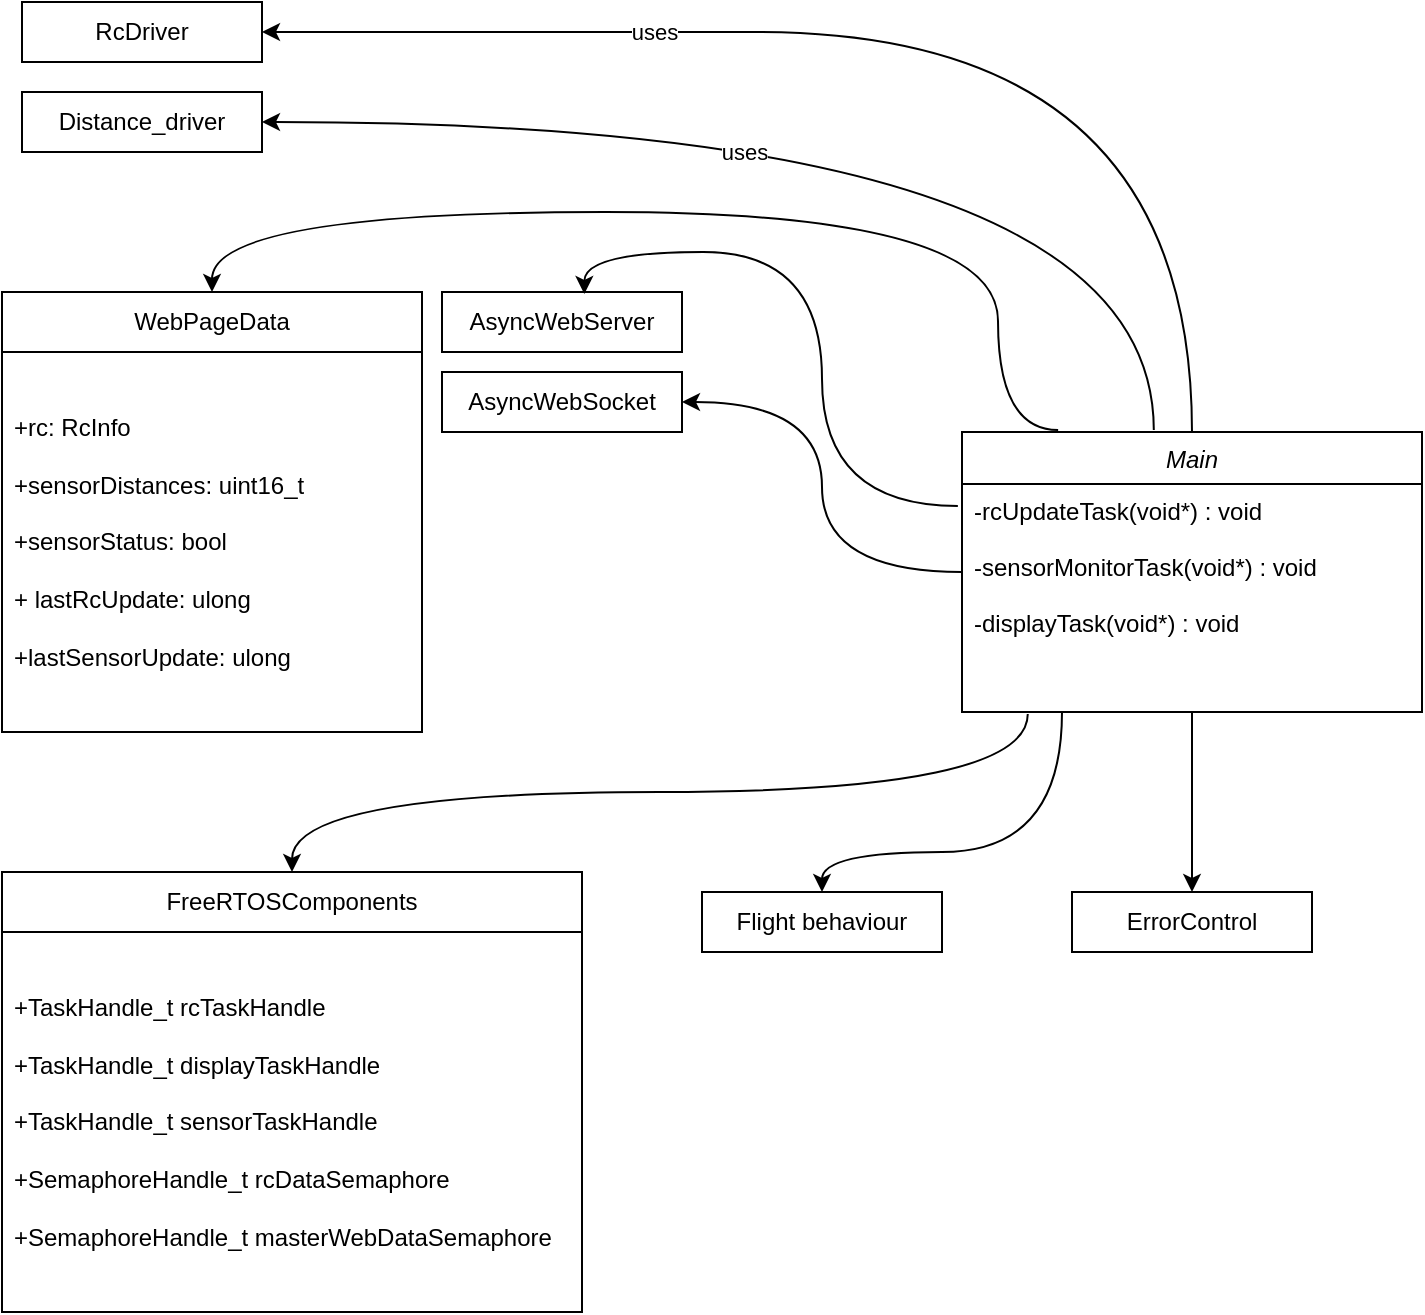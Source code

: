 <mxfile version="27.0.9">
  <diagram id="C5RBs43oDa-KdzZeNtuy" name="Page-1">
    <mxGraphModel dx="1188" dy="748" grid="1" gridSize="10" guides="1" tooltips="1" connect="1" arrows="1" fold="1" page="1" pageScale="1" pageWidth="827" pageHeight="1169" math="0" shadow="0">
      <root>
        <mxCell id="WIyWlLk6GJQsqaUBKTNV-0" />
        <mxCell id="WIyWlLk6GJQsqaUBKTNV-1" parent="WIyWlLk6GJQsqaUBKTNV-0" />
        <mxCell id="47tXQy5dyQaVrTZvzO9c-2" style="edgeStyle=orthogonalEdgeStyle;rounded=0;orthogonalLoop=1;jettySize=auto;html=1;entryX=1;entryY=0.5;entryDx=0;entryDy=0;curved=1;" edge="1" parent="WIyWlLk6GJQsqaUBKTNV-1" source="zkfFHV4jXpPFQw0GAbJ--0" target="47tXQy5dyQaVrTZvzO9c-0">
          <mxGeometry relative="1" as="geometry">
            <Array as="points">
              <mxPoint x="210" y="110" />
              <mxPoint x="210" y="110" />
            </Array>
          </mxGeometry>
        </mxCell>
        <mxCell id="47tXQy5dyQaVrTZvzO9c-4" value="uses" style="edgeLabel;html=1;align=center;verticalAlign=middle;resizable=0;points=[];" vertex="1" connectable="0" parent="47tXQy5dyQaVrTZvzO9c-2">
          <mxGeometry x="0.43" y="16" relative="1" as="geometry">
            <mxPoint x="6" y="-16" as="offset" />
          </mxGeometry>
        </mxCell>
        <mxCell id="47tXQy5dyQaVrTZvzO9c-3" style="edgeStyle=orthogonalEdgeStyle;rounded=0;orthogonalLoop=1;jettySize=auto;html=1;entryX=1;entryY=0.5;entryDx=0;entryDy=0;curved=1;exitX=0.417;exitY=-0.007;exitDx=0;exitDy=0;exitPerimeter=0;" edge="1" parent="WIyWlLk6GJQsqaUBKTNV-1" source="zkfFHV4jXpPFQw0GAbJ--0" target="47tXQy5dyQaVrTZvzO9c-1">
          <mxGeometry relative="1" as="geometry" />
        </mxCell>
        <mxCell id="47tXQy5dyQaVrTZvzO9c-5" value="uses" style="edgeLabel;html=1;align=center;verticalAlign=middle;resizable=0;points=[];" vertex="1" connectable="0" parent="47tXQy5dyQaVrTZvzO9c-3">
          <mxGeometry x="0.072" y="1" relative="1" as="geometry">
            <mxPoint x="-38" y="14" as="offset" />
          </mxGeometry>
        </mxCell>
        <mxCell id="47tXQy5dyQaVrTZvzO9c-10" style="edgeStyle=orthogonalEdgeStyle;rounded=0;orthogonalLoop=1;jettySize=auto;html=1;entryX=0.5;entryY=0;entryDx=0;entryDy=0;curved=1;exitX=0.209;exitY=-0.007;exitDx=0;exitDy=0;exitPerimeter=0;" edge="1" parent="WIyWlLk6GJQsqaUBKTNV-1" source="zkfFHV4jXpPFQw0GAbJ--0" target="47tXQy5dyQaVrTZvzO9c-6">
          <mxGeometry relative="1" as="geometry">
            <Array as="points">
              <mxPoint x="548" y="200" />
              <mxPoint x="155" y="200" />
            </Array>
          </mxGeometry>
        </mxCell>
        <mxCell id="47tXQy5dyQaVrTZvzO9c-14" style="edgeStyle=orthogonalEdgeStyle;rounded=0;orthogonalLoop=1;jettySize=auto;html=1;entryX=0.5;entryY=0;entryDx=0;entryDy=0;curved=1;exitX=0.143;exitY=1.009;exitDx=0;exitDy=0;exitPerimeter=0;" edge="1" parent="WIyWlLk6GJQsqaUBKTNV-1" source="zkfFHV4jXpPFQw0GAbJ--5" target="47tXQy5dyQaVrTZvzO9c-12">
          <mxGeometry relative="1" as="geometry" />
        </mxCell>
        <mxCell id="47tXQy5dyQaVrTZvzO9c-19" style="edgeStyle=orthogonalEdgeStyle;rounded=0;orthogonalLoop=1;jettySize=auto;html=1;entryX=1;entryY=0.5;entryDx=0;entryDy=0;curved=1;" edge="1" parent="WIyWlLk6GJQsqaUBKTNV-1" source="zkfFHV4jXpPFQw0GAbJ--0" target="47tXQy5dyQaVrTZvzO9c-17">
          <mxGeometry relative="1" as="geometry" />
        </mxCell>
        <mxCell id="47tXQy5dyQaVrTZvzO9c-23" style="edgeStyle=orthogonalEdgeStyle;rounded=0;orthogonalLoop=1;jettySize=auto;html=1;entryX=0.5;entryY=0;entryDx=0;entryDy=0;curved=1;" edge="1" parent="WIyWlLk6GJQsqaUBKTNV-1" source="zkfFHV4jXpPFQw0GAbJ--0" target="47tXQy5dyQaVrTZvzO9c-21">
          <mxGeometry relative="1" as="geometry">
            <Array as="points">
              <mxPoint x="580" y="520" />
              <mxPoint x="460" y="520" />
            </Array>
          </mxGeometry>
        </mxCell>
        <mxCell id="47tXQy5dyQaVrTZvzO9c-24" style="edgeStyle=orthogonalEdgeStyle;rounded=0;orthogonalLoop=1;jettySize=auto;html=1;entryX=0.5;entryY=0;entryDx=0;entryDy=0;curved=1;" edge="1" parent="WIyWlLk6GJQsqaUBKTNV-1" source="zkfFHV4jXpPFQw0GAbJ--0" target="47tXQy5dyQaVrTZvzO9c-22">
          <mxGeometry relative="1" as="geometry" />
        </mxCell>
        <mxCell id="zkfFHV4jXpPFQw0GAbJ--0" value="Main" style="swimlane;fontStyle=2;align=center;verticalAlign=top;childLayout=stackLayout;horizontal=1;startSize=26;horizontalStack=0;resizeParent=1;resizeLast=0;collapsible=1;marginBottom=0;rounded=0;shadow=0;strokeWidth=1;" parent="WIyWlLk6GJQsqaUBKTNV-1" vertex="1">
          <mxGeometry x="530" y="310" width="230" height="140" as="geometry">
            <mxRectangle x="230" y="140" width="160" height="26" as="alternateBounds" />
          </mxGeometry>
        </mxCell>
        <mxCell id="zkfFHV4jXpPFQw0GAbJ--5" value="-rcUpdateTask(void*) : void&#xa;&#xa;-sensorMonitorTask(void*) : void&#xa;&#xa;-displayTask(void*) : void" style="text;align=left;verticalAlign=top;spacingLeft=4;spacingRight=4;overflow=hidden;rotatable=0;points=[[0,0.5],[1,0.5]];portConstraint=eastwest;" parent="zkfFHV4jXpPFQw0GAbJ--0" vertex="1">
          <mxGeometry y="26" width="230" height="114" as="geometry" />
        </mxCell>
        <mxCell id="47tXQy5dyQaVrTZvzO9c-0" value="RcDriver" style="rounded=0;whiteSpace=wrap;html=1;" vertex="1" parent="WIyWlLk6GJQsqaUBKTNV-1">
          <mxGeometry x="60" y="95" width="120" height="30" as="geometry" />
        </mxCell>
        <mxCell id="47tXQy5dyQaVrTZvzO9c-1" value="Distance_driver" style="rounded=0;whiteSpace=wrap;html=1;" vertex="1" parent="WIyWlLk6GJQsqaUBKTNV-1">
          <mxGeometry x="60" y="140" width="120" height="30" as="geometry" />
        </mxCell>
        <mxCell id="47tXQy5dyQaVrTZvzO9c-6" value="WebPageData" style="swimlane;fontStyle=0;childLayout=stackLayout;horizontal=1;startSize=30;horizontalStack=0;resizeParent=1;resizeParentMax=0;resizeLast=0;collapsible=1;marginBottom=0;whiteSpace=wrap;html=1;" vertex="1" parent="WIyWlLk6GJQsqaUBKTNV-1">
          <mxGeometry x="50" y="240" width="210" height="220" as="geometry" />
        </mxCell>
        <mxCell id="47tXQy5dyQaVrTZvzO9c-7" value="&lt;div&gt;&lt;span style=&quot;background-color: transparent; color: light-dark(rgb(0, 0, 0), rgb(255, 255, 255));&quot;&gt;+rc:&amp;nbsp;&lt;/span&gt;&lt;span style=&quot;background-color: transparent; color: light-dark(rgb(0, 0, 0), rgb(255, 255, 255));&quot;&gt;RcInfo&lt;/span&gt;&lt;span style=&quot;background-color: transparent; color: light-dark(rgb(0, 0, 0), rgb(255, 255, 255));&quot;&gt;&amp;nbsp;&lt;/span&gt;&lt;/div&gt;&lt;div&gt;&lt;br&gt;&lt;/div&gt;&lt;div&gt;+sensorDistances:&amp;nbsp;&lt;span style=&quot;background-color: transparent; color: light-dark(rgb(0, 0, 0), rgb(255, 255, 255));&quot;&gt;uint16_t&lt;/span&gt;&lt;span style=&quot;background-color: transparent; color: light-dark(rgb(0, 0, 0), rgb(255, 255, 255));&quot;&gt;&amp;nbsp;&lt;/span&gt;&lt;/div&gt;&lt;div&gt;&lt;br&gt;&lt;/div&gt;&lt;div&gt;+sensorStatus:&amp;nbsp;&lt;span style=&quot;background-color: transparent; color: light-dark(rgb(0, 0, 0), rgb(255, 255, 255));&quot;&gt;bool&lt;/span&gt;&lt;span style=&quot;background-color: transparent; color: light-dark(rgb(0, 0, 0), rgb(255, 255, 255));&quot;&gt;&amp;nbsp;&lt;/span&gt;&lt;/div&gt;&lt;div&gt;&lt;br&gt;&lt;/div&gt;&lt;div&gt;+ lastRcUpdate: u&lt;span style=&quot;background-color: transparent; color: light-dark(rgb(0, 0, 0), rgb(255, 255, 255));&quot;&gt;long&lt;/span&gt;&lt;/div&gt;&lt;div&gt;&lt;br&gt;&lt;/div&gt;&lt;div&gt;+lastSensorUpdate:&amp;nbsp;&lt;span style=&quot;background-color: transparent; color: light-dark(rgb(0, 0, 0), rgb(255, 255, 255));&quot;&gt;ulong&lt;/span&gt;&lt;/div&gt;" style="text;strokeColor=none;fillColor=none;align=left;verticalAlign=middle;spacingLeft=4;spacingRight=4;overflow=hidden;points=[[0,0.5],[1,0.5]];portConstraint=eastwest;rotatable=0;whiteSpace=wrap;html=1;" vertex="1" parent="47tXQy5dyQaVrTZvzO9c-6">
          <mxGeometry y="30" width="210" height="190" as="geometry" />
        </mxCell>
        <mxCell id="47tXQy5dyQaVrTZvzO9c-12" value="&lt;div&gt;FreeRTOSComponents&lt;/div&gt;" style="swimlane;fontStyle=0;childLayout=stackLayout;horizontal=1;startSize=30;horizontalStack=0;resizeParent=1;resizeParentMax=0;resizeLast=0;collapsible=1;marginBottom=0;whiteSpace=wrap;html=1;" vertex="1" parent="WIyWlLk6GJQsqaUBKTNV-1">
          <mxGeometry x="50" y="530" width="290" height="220" as="geometry" />
        </mxCell>
        <mxCell id="47tXQy5dyQaVrTZvzO9c-13" value="&lt;div&gt;&lt;span style=&quot;background-color: transparent; color: light-dark(rgb(0, 0, 0), rgb(255, 255, 255));&quot;&gt;+TaskHandle_t rcTaskHandle&lt;/span&gt;&lt;/div&gt;&lt;div&gt;&lt;br&gt;&lt;/div&gt;&lt;div&gt;+TaskHandle_t displayTaskHandle&lt;/div&gt;&lt;div&gt;&lt;br&gt;&lt;/div&gt;&lt;div&gt;+TaskHandle_t sensorTaskHandle&lt;/div&gt;&lt;div&gt;&lt;br&gt;&lt;/div&gt;&lt;div&gt;+SemaphoreHandle_t rcDataSemaphore&lt;/div&gt;&lt;div&gt;&lt;br&gt;&lt;/div&gt;&lt;div&gt;+SemaphoreHandle_t masterWebDataSemaphore&lt;/div&gt;" style="text;strokeColor=none;fillColor=none;align=left;verticalAlign=middle;spacingLeft=4;spacingRight=4;overflow=hidden;points=[[0,0.5],[1,0.5]];portConstraint=eastwest;rotatable=0;whiteSpace=wrap;html=1;" vertex="1" parent="47tXQy5dyQaVrTZvzO9c-12">
          <mxGeometry y="30" width="290" height="190" as="geometry" />
        </mxCell>
        <mxCell id="47tXQy5dyQaVrTZvzO9c-16" value="AsyncWebServer" style="rounded=0;whiteSpace=wrap;html=1;" vertex="1" parent="WIyWlLk6GJQsqaUBKTNV-1">
          <mxGeometry x="270" y="240" width="120" height="30" as="geometry" />
        </mxCell>
        <mxCell id="47tXQy5dyQaVrTZvzO9c-17" value="AsyncWebSocket" style="rounded=0;whiteSpace=wrap;html=1;" vertex="1" parent="WIyWlLk6GJQsqaUBKTNV-1">
          <mxGeometry x="270" y="280" width="120" height="30" as="geometry" />
        </mxCell>
        <mxCell id="47tXQy5dyQaVrTZvzO9c-18" style="edgeStyle=orthogonalEdgeStyle;rounded=0;orthogonalLoop=1;jettySize=auto;html=1;entryX=0.593;entryY=0.033;entryDx=0;entryDy=0;entryPerimeter=0;curved=1;exitX=-0.009;exitY=0.096;exitDx=0;exitDy=0;exitPerimeter=0;" edge="1" parent="WIyWlLk6GJQsqaUBKTNV-1" source="zkfFHV4jXpPFQw0GAbJ--5" target="47tXQy5dyQaVrTZvzO9c-16">
          <mxGeometry relative="1" as="geometry" />
        </mxCell>
        <mxCell id="47tXQy5dyQaVrTZvzO9c-21" value="Flight behaviour" style="rounded=0;whiteSpace=wrap;html=1;" vertex="1" parent="WIyWlLk6GJQsqaUBKTNV-1">
          <mxGeometry x="400" y="540" width="120" height="30" as="geometry" />
        </mxCell>
        <mxCell id="47tXQy5dyQaVrTZvzO9c-22" value="ErrorControl" style="rounded=0;whiteSpace=wrap;html=1;" vertex="1" parent="WIyWlLk6GJQsqaUBKTNV-1">
          <mxGeometry x="585" y="540" width="120" height="30" as="geometry" />
        </mxCell>
      </root>
    </mxGraphModel>
  </diagram>
</mxfile>
